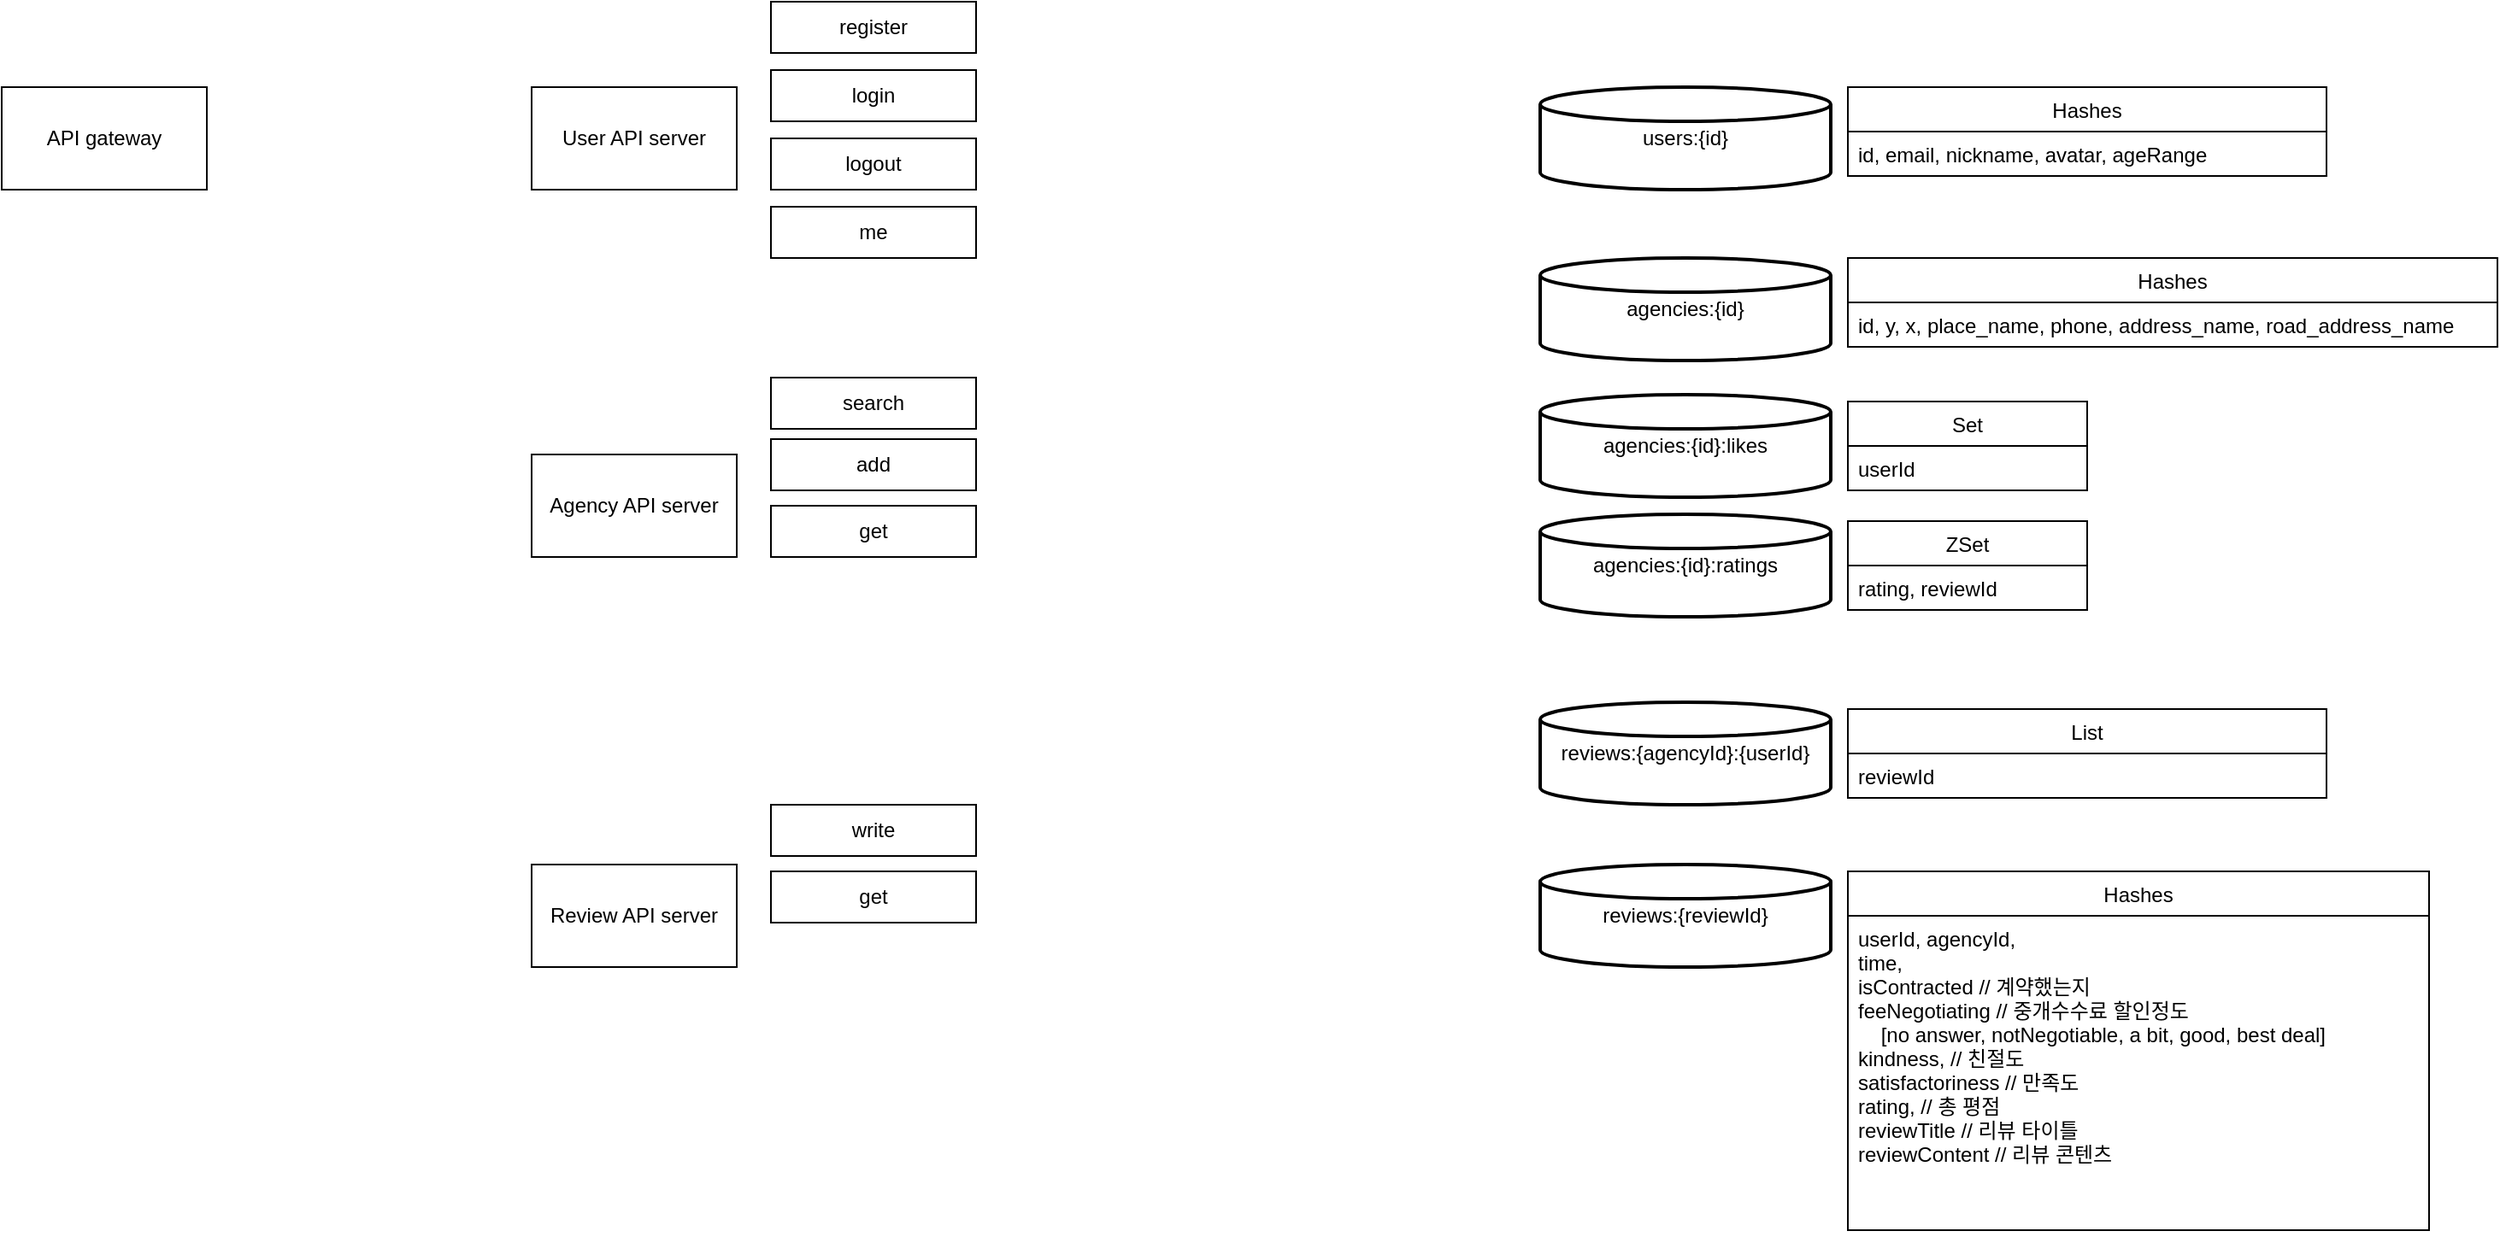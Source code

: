 <mxfile version="18.0.7" type="github">
  <diagram id="jWDHivrgudyD_jMj0jus" name="Page-1">
    <mxGraphModel dx="1520" dy="1153" grid="1" gridSize="10" guides="1" tooltips="1" connect="1" arrows="1" fold="1" page="1" pageScale="1" pageWidth="827" pageHeight="1169" math="0" shadow="0">
      <root>
        <mxCell id="0" />
        <mxCell id="1" parent="0" />
        <mxCell id="3eaUS6Zuac7qFV2M_mjO-1" value="API gateway" style="rounded=0;whiteSpace=wrap;html=1;" parent="1" vertex="1">
          <mxGeometry x="20" y="100" width="120" height="60" as="geometry" />
        </mxCell>
        <mxCell id="3eaUS6Zuac7qFV2M_mjO-2" value="User API server" style="rounded=0;whiteSpace=wrap;html=1;" parent="1" vertex="1">
          <mxGeometry x="330" y="100" width="120" height="60" as="geometry" />
        </mxCell>
        <mxCell id="3eaUS6Zuac7qFV2M_mjO-3" value="users:{id}" style="strokeWidth=2;html=1;shape=mxgraph.flowchart.database;whiteSpace=wrap;" parent="1" vertex="1">
          <mxGeometry x="920" y="100" width="170" height="60" as="geometry" />
        </mxCell>
        <mxCell id="3eaUS6Zuac7qFV2M_mjO-4" value="Agency API server" style="rounded=0;whiteSpace=wrap;html=1;" parent="1" vertex="1">
          <mxGeometry x="330" y="315" width="120" height="60" as="geometry" />
        </mxCell>
        <mxCell id="3eaUS6Zuac7qFV2M_mjO-5" value="agencies:{id}" style="strokeWidth=2;html=1;shape=mxgraph.flowchart.database;whiteSpace=wrap;" parent="1" vertex="1">
          <mxGeometry x="920" y="200" width="170" height="60" as="geometry" />
        </mxCell>
        <mxCell id="3eaUS6Zuac7qFV2M_mjO-6" value="Hashes" style="swimlane;fontStyle=0;childLayout=stackLayout;horizontal=1;startSize=26;fillColor=none;horizontalStack=0;resizeParent=1;resizeParentMax=0;resizeLast=0;collapsible=1;marginBottom=0;" parent="1" vertex="1">
          <mxGeometry x="1100" y="100" width="280" height="52" as="geometry" />
        </mxCell>
        <mxCell id="3eaUS6Zuac7qFV2M_mjO-9" value="id, email, nickname, avatar, ageRange" style="text;strokeColor=none;fillColor=none;align=left;verticalAlign=top;spacingLeft=4;spacingRight=4;overflow=hidden;rotatable=0;points=[[0,0.5],[1,0.5]];portConstraint=eastwest;" parent="3eaUS6Zuac7qFV2M_mjO-6" vertex="1">
          <mxGeometry y="26" width="280" height="26" as="geometry" />
        </mxCell>
        <mxCell id="3eaUS6Zuac7qFV2M_mjO-11" value="Hashes" style="swimlane;fontStyle=0;childLayout=stackLayout;horizontal=1;startSize=26;fillColor=none;horizontalStack=0;resizeParent=1;resizeParentMax=0;resizeLast=0;collapsible=1;marginBottom=0;" parent="1" vertex="1">
          <mxGeometry x="1100" y="200" width="380" height="52" as="geometry" />
        </mxCell>
        <mxCell id="3eaUS6Zuac7qFV2M_mjO-12" value="id, y, x, place_name, phone, address_name, road_address_name" style="text;strokeColor=none;fillColor=none;align=left;verticalAlign=top;spacingLeft=4;spacingRight=4;overflow=hidden;rotatable=0;points=[[0,0.5],[1,0.5]];portConstraint=eastwest;" parent="3eaUS6Zuac7qFV2M_mjO-11" vertex="1">
          <mxGeometry y="26" width="380" height="26" as="geometry" />
        </mxCell>
        <mxCell id="3eaUS6Zuac7qFV2M_mjO-13" value="Review API server" style="rounded=0;whiteSpace=wrap;html=1;" parent="1" vertex="1">
          <mxGeometry x="330" y="555" width="120" height="60" as="geometry" />
        </mxCell>
        <mxCell id="3eaUS6Zuac7qFV2M_mjO-14" value="agencies:{id}:likes" style="strokeWidth=2;html=1;shape=mxgraph.flowchart.database;whiteSpace=wrap;" parent="1" vertex="1">
          <mxGeometry x="920" y="280" width="170" height="60" as="geometry" />
        </mxCell>
        <mxCell id="3eaUS6Zuac7qFV2M_mjO-16" value="Set" style="swimlane;fontStyle=0;childLayout=stackLayout;horizontal=1;startSize=26;fillColor=none;horizontalStack=0;resizeParent=1;resizeParentMax=0;resizeLast=0;collapsible=1;marginBottom=0;" parent="1" vertex="1">
          <mxGeometry x="1100" y="284" width="140" height="52" as="geometry" />
        </mxCell>
        <mxCell id="3eaUS6Zuac7qFV2M_mjO-17" value="userId" style="text;strokeColor=none;fillColor=none;align=left;verticalAlign=top;spacingLeft=4;spacingRight=4;overflow=hidden;rotatable=0;points=[[0,0.5],[1,0.5]];portConstraint=eastwest;" parent="3eaUS6Zuac7qFV2M_mjO-16" vertex="1">
          <mxGeometry y="26" width="140" height="26" as="geometry" />
        </mxCell>
        <mxCell id="3eaUS6Zuac7qFV2M_mjO-18" value="agencies:{id}:ratings" style="strokeWidth=2;html=1;shape=mxgraph.flowchart.database;whiteSpace=wrap;" parent="1" vertex="1">
          <mxGeometry x="920" y="350" width="170" height="60" as="geometry" />
        </mxCell>
        <mxCell id="3eaUS6Zuac7qFV2M_mjO-19" value="ZSet" style="swimlane;fontStyle=0;childLayout=stackLayout;horizontal=1;startSize=26;fillColor=none;horizontalStack=0;resizeParent=1;resizeParentMax=0;resizeLast=0;collapsible=1;marginBottom=0;" parent="1" vertex="1">
          <mxGeometry x="1100" y="354" width="140" height="52" as="geometry" />
        </mxCell>
        <mxCell id="3eaUS6Zuac7qFV2M_mjO-20" value="rating, reviewId" style="text;strokeColor=none;fillColor=none;align=left;verticalAlign=top;spacingLeft=4;spacingRight=4;overflow=hidden;rotatable=0;points=[[0,0.5],[1,0.5]];portConstraint=eastwest;" parent="3eaUS6Zuac7qFV2M_mjO-19" vertex="1">
          <mxGeometry y="26" width="140" height="26" as="geometry" />
        </mxCell>
        <mxCell id="3eaUS6Zuac7qFV2M_mjO-21" value="reviews:{agencyId}:{userId}" style="strokeWidth=2;html=1;shape=mxgraph.flowchart.database;whiteSpace=wrap;" parent="1" vertex="1">
          <mxGeometry x="920" y="460" width="170" height="60" as="geometry" />
        </mxCell>
        <mxCell id="3eaUS6Zuac7qFV2M_mjO-22" value="List" style="swimlane;fontStyle=0;childLayout=stackLayout;horizontal=1;startSize=26;fillColor=none;horizontalStack=0;resizeParent=1;resizeParentMax=0;resizeLast=0;collapsible=1;marginBottom=0;" parent="1" vertex="1">
          <mxGeometry x="1100" y="464" width="280" height="52" as="geometry" />
        </mxCell>
        <mxCell id="3eaUS6Zuac7qFV2M_mjO-23" value="reviewId" style="text;strokeColor=none;fillColor=none;align=left;verticalAlign=top;spacingLeft=4;spacingRight=4;overflow=hidden;rotatable=0;points=[[0,0.5],[1,0.5]];portConstraint=eastwest;" parent="3eaUS6Zuac7qFV2M_mjO-22" vertex="1">
          <mxGeometry y="26" width="280" height="26" as="geometry" />
        </mxCell>
        <mxCell id="3eaUS6Zuac7qFV2M_mjO-24" value="reviews:{reviewId}" style="strokeWidth=2;html=1;shape=mxgraph.flowchart.database;whiteSpace=wrap;" parent="1" vertex="1">
          <mxGeometry x="920" y="555" width="170" height="60" as="geometry" />
        </mxCell>
        <mxCell id="3eaUS6Zuac7qFV2M_mjO-25" value="Hashes" style="swimlane;fontStyle=0;childLayout=stackLayout;horizontal=1;startSize=26;fillColor=none;horizontalStack=0;resizeParent=1;resizeParentMax=0;resizeLast=0;collapsible=1;marginBottom=0;" parent="1" vertex="1">
          <mxGeometry x="1100" y="559" width="340" height="210" as="geometry" />
        </mxCell>
        <mxCell id="3eaUS6Zuac7qFV2M_mjO-26" value="userId, agencyId,&#xa;time,&#xa;isContracted // 계약했는지&#xa;feeNegotiating // 중개수수료 할인정도&#xa;    [no answer, notNegotiable, a bit, good, best deal]&#xa;kindness, // 친절도&#xa;satisfactoriness // 만족도&#xa;rating, // 총 평점&#xa;reviewTitle // 리뷰 타이틀&#xa;reviewContent // 리뷰 콘텐츠&#xa;" style="text;strokeColor=none;fillColor=none;align=left;verticalAlign=top;spacingLeft=4;spacingRight=4;overflow=hidden;rotatable=0;points=[[0,0.5],[1,0.5]];portConstraint=eastwest;" parent="3eaUS6Zuac7qFV2M_mjO-25" vertex="1">
          <mxGeometry y="26" width="340" height="184" as="geometry" />
        </mxCell>
        <mxCell id="xXZZ305jkCdbu9n_trdh-2" value="register" style="rounded=0;whiteSpace=wrap;html=1;" vertex="1" parent="1">
          <mxGeometry x="470" y="50" width="120" height="30" as="geometry" />
        </mxCell>
        <mxCell id="xXZZ305jkCdbu9n_trdh-3" value="login" style="rounded=0;whiteSpace=wrap;html=1;" vertex="1" parent="1">
          <mxGeometry x="470" y="90" width="120" height="30" as="geometry" />
        </mxCell>
        <mxCell id="xXZZ305jkCdbu9n_trdh-4" value="logout" style="rounded=0;whiteSpace=wrap;html=1;" vertex="1" parent="1">
          <mxGeometry x="470" y="130" width="120" height="30" as="geometry" />
        </mxCell>
        <mxCell id="xXZZ305jkCdbu9n_trdh-5" value="me" style="rounded=0;whiteSpace=wrap;html=1;" vertex="1" parent="1">
          <mxGeometry x="470" y="170" width="120" height="30" as="geometry" />
        </mxCell>
        <mxCell id="xXZZ305jkCdbu9n_trdh-6" value="search" style="rounded=0;whiteSpace=wrap;html=1;" vertex="1" parent="1">
          <mxGeometry x="470" y="270" width="120" height="30" as="geometry" />
        </mxCell>
        <mxCell id="xXZZ305jkCdbu9n_trdh-7" value="add" style="rounded=0;whiteSpace=wrap;html=1;" vertex="1" parent="1">
          <mxGeometry x="470" y="306" width="120" height="30" as="geometry" />
        </mxCell>
        <mxCell id="xXZZ305jkCdbu9n_trdh-8" value="get" style="rounded=0;whiteSpace=wrap;html=1;" vertex="1" parent="1">
          <mxGeometry x="470" y="345" width="120" height="30" as="geometry" />
        </mxCell>
        <mxCell id="xXZZ305jkCdbu9n_trdh-9" value="write" style="rounded=0;whiteSpace=wrap;html=1;" vertex="1" parent="1">
          <mxGeometry x="470" y="520" width="120" height="30" as="geometry" />
        </mxCell>
        <mxCell id="xXZZ305jkCdbu9n_trdh-10" value="get" style="rounded=0;whiteSpace=wrap;html=1;" vertex="1" parent="1">
          <mxGeometry x="470" y="559" width="120" height="30" as="geometry" />
        </mxCell>
      </root>
    </mxGraphModel>
  </diagram>
</mxfile>
